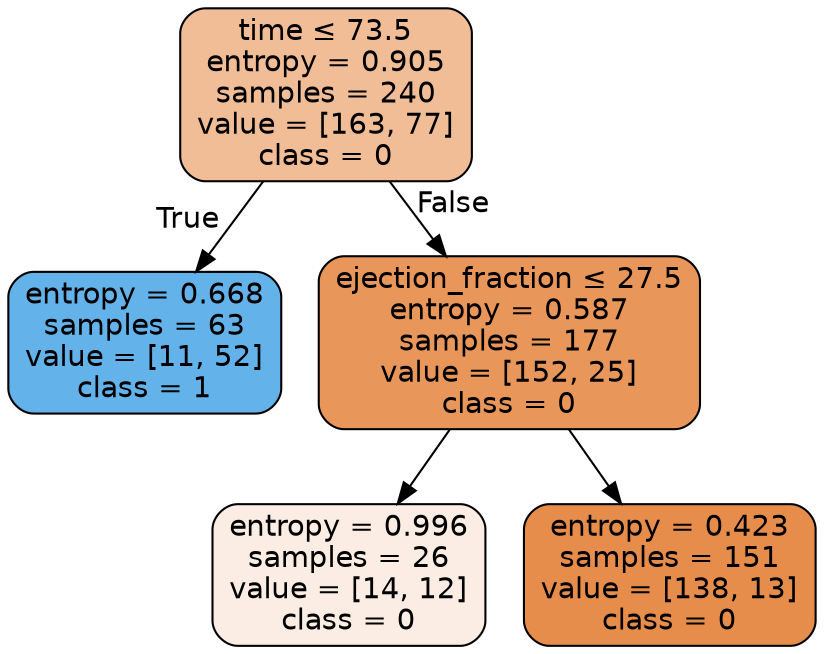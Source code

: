 digraph Tree {
node [shape=box, style="filled, rounded", color="black", fontname=helvetica] ;
edge [fontname=helvetica] ;
0 [label=<time &le; 73.5<br/>entropy = 0.905<br/>samples = 240<br/>value = [163, 77]<br/>class = 0>, fillcolor="#f1bd97"] ;
1 [label=<entropy = 0.668<br/>samples = 63<br/>value = [11, 52]<br/>class = 1>, fillcolor="#63b2ea"] ;
0 -> 1 [labeldistance=2.5, labelangle=45, headlabel="True"] ;
2 [label=<ejection_fraction &le; 27.5<br/>entropy = 0.587<br/>samples = 177<br/>value = [152, 25]<br/>class = 0>, fillcolor="#e9965a"] ;
0 -> 2 [labeldistance=2.5, labelangle=-45, headlabel="False"] ;
3 [label=<entropy = 0.996<br/>samples = 26<br/>value = [14, 12]<br/>class = 0>, fillcolor="#fbede3"] ;
2 -> 3 ;
4 [label=<entropy = 0.423<br/>samples = 151<br/>value = [138, 13]<br/>class = 0>, fillcolor="#e78d4c"] ;
2 -> 4 ;
}